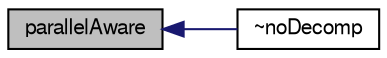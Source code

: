 digraph "parallelAware"
{
  bgcolor="transparent";
  edge [fontname="FreeSans",fontsize="10",labelfontname="FreeSans",labelfontsize="10"];
  node [fontname="FreeSans",fontsize="10",shape=record];
  rankdir="LR";
  Node11 [label="parallelAware",height=0.2,width=0.4,color="black", fillcolor="grey75", style="filled", fontcolor="black"];
  Node11 -> Node12 [dir="back",color="midnightblue",fontsize="10",style="solid",fontname="FreeSans"];
  Node12 [label="~noDecomp",height=0.2,width=0.4,color="black",URL="$a28618.html#ab6ce6c2b457ccaca3690030e36110305",tooltip="Destructor. "];
}
